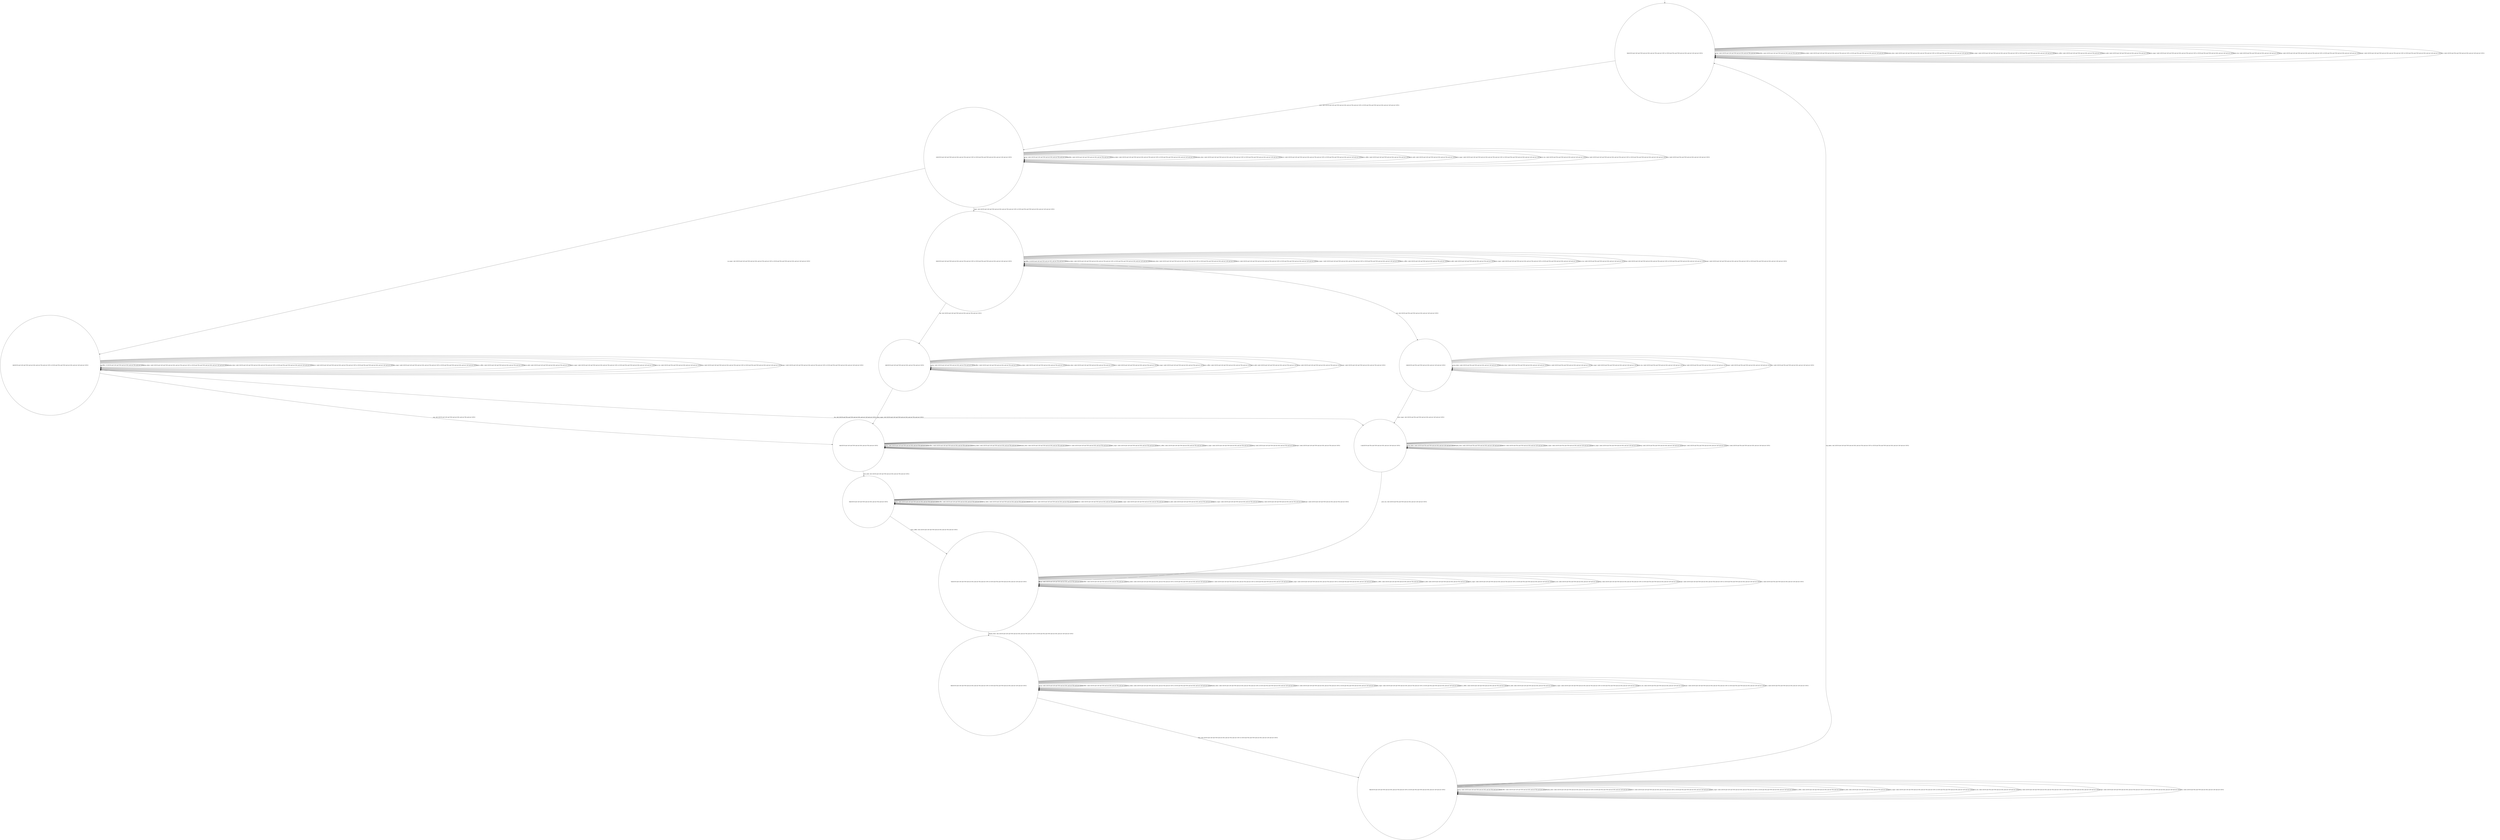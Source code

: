 digraph g {
	edge [lblstyle="above, sloped"];
	s0 [shape="circle" label="0@[((EUR and CAP and TON and not DOL and not TEA and not COF) or (EUR and TEA and TON and not DOL and not CAP and not COF))]"];
	s1 [shape="circle" label="1@[((EUR and CAP and TON and not DOL and not TEA and not COF) or (EUR and TEA and TON and not DOL and not CAP and not COF))]"];
	s2 [shape="circle" label="2@[((EUR and CAP and TON and not DOL and not TEA and not COF) or (EUR and TEA and TON and not DOL and not CAP and not COF))]"];
	s3 [shape="circle" label="3@[((EUR and CAP and TON and not DOL and not TEA and not COF) or (EUR and TEA and TON and not DOL and not CAP and not COF))]"];
	s4 [shape="circle" label="4@[((EUR and CAP and TON and not DOL and not TEA and not COF))]"];
	s5 [shape="circle" label="5@[((EUR and CAP and TON and not DOL and not TEA and not COF))]"];
	s6 [shape="circle" label="6@[((EUR and CAP and TON and not DOL and not TEA and not COF))]"];
	s7 [shape="circle" label="7@[((EUR and CAP and TON and not DOL and not TEA and not COF) or (EUR and TEA and TON and not DOL and not CAP and not COF))]"];
	s8 [shape="circle" label="8@[((EUR and CAP and TON and not DOL and not TEA and not COF) or (EUR and TEA and TON and not DOL and not CAP and not COF))]"];
	s9 [shape="circle" label="9@[((EUR and CAP and TON and not DOL and not TEA and not COF) or (EUR and TEA and TON and not DOL and not CAP and not COF))]"];
	s10 [shape="circle" label="10@[((EUR and TEA and TON and not DOL and not CAP and not COF))]"];
	s11 [shape="circle" label="11@[((EUR and TEA and TON and not DOL and not CAP and not COF))]"];
	s0 -> s0 [label="cap / nok() [((EUR and CAP and TON and not DOL and not TEA and not COF))]"];
	s0 -> s0 [label="coffee / nok() [((EUR and CAP and TON and not DOL and not TEA and not COF))]"];
	s0 -> s0 [label="cup_taken / nok() [((EUR and CAP and TON and not DOL and not TEA and not COF) or (EUR and TEA and TON and not DOL and not CAP and not COF))]"];
	s0 -> s0 [label="display_done / nok() [((EUR and CAP and TON and not DOL and not TEA and not COF) or (EUR and TEA and TON and not DOL and not CAP and not COF))]"];
	s0 -> s1 [label="euro / ok() [((EUR and CAP and TON and not DOL and not TEA and not COF) or (EUR and TEA and TON and not DOL and not CAP and not COF))]"];
	s0 -> s0 [label="no_sugar / nok() [((EUR and CAP and TON and not DOL and not TEA and not COF) or (EUR and TEA and TON and not DOL and not CAP and not COF))]"];
	s0 -> s0 [label="pour_coffee / nok() [((EUR and CAP and TON and not DOL and not TEA and not COF))]"];
	s0 -> s0 [label="pour_milk / nok() [((EUR and CAP and TON and not DOL and not TEA and not COF))]"];
	s0 -> s0 [label="pour_sugar / nok() [((EUR and CAP and TON and not DOL and not TEA and not COF) or (EUR and TEA and TON and not DOL and not CAP and not COF))]"];
	s0 -> s0 [label="pour_tea / nok() [((EUR and TEA and TON and not DOL and not CAP and not COF))]"];
	s0 -> s0 [label="ring / nok() [((EUR and CAP and TON and not DOL and not TEA and not COF) or (EUR and TEA and TON and not DOL and not CAP and not COF))]"];
	s0 -> s0 [label="sugar / nok() [((EUR and CAP and TON and not DOL and not TEA and not COF) or (EUR and TEA and TON and not DOL and not CAP and not COF))]"];
	s0 -> s0 [label="tea / nok() [((EUR and TEA and TON and not DOL and not CAP and not COF))]"];
	s1 -> s1 [label="cap / nok() [((EUR and CAP and TON and not DOL and not TEA and not COF))]"];
	s1 -> s1 [label="coffee / nok() [((EUR and CAP and TON and not DOL and not TEA and not COF))]"];
	s1 -> s1 [label="cup_taken / nok() [((EUR and CAP and TON and not DOL and not TEA and not COF) or (EUR and TEA and TON and not DOL and not CAP and not COF))]"];
	s1 -> s1 [label="display_done / nok() [((EUR and CAP and TON and not DOL and not TEA and not COF) or (EUR and TEA and TON and not DOL and not CAP and not COF))]"];
	s1 -> s1 [label="euro / nok() [((EUR and CAP and TON and not DOL and not TEA and not COF) or (EUR and TEA and TON and not DOL and not CAP and not COF))]"];
	s1 -> s2 [label="no_sugar / ok() [((EUR and CAP and TON and not DOL and not TEA and not COF) or (EUR and TEA and TON and not DOL and not CAP and not COF))]"];
	s1 -> s1 [label="pour_coffee / nok() [((EUR and CAP and TON and not DOL and not TEA and not COF))]"];
	s1 -> s1 [label="pour_milk / nok() [((EUR and CAP and TON and not DOL and not TEA and not COF))]"];
	s1 -> s1 [label="pour_sugar / nok() [((EUR and CAP and TON and not DOL and not TEA and not COF) or (EUR and TEA and TON and not DOL and not CAP and not COF))]"];
	s1 -> s1 [label="pour_tea / nok() [((EUR and TEA and TON and not DOL and not CAP and not COF))]"];
	s1 -> s1 [label="ring / nok() [((EUR and CAP and TON and not DOL and not TEA and not COF) or (EUR and TEA and TON and not DOL and not CAP and not COF))]"];
	s1 -> s3 [label="sugar / ok() [((EUR and CAP and TON and not DOL and not TEA and not COF) or (EUR and TEA and TON and not DOL and not CAP and not COF))]"];
	s1 -> s1 [label="tea / nok() [((EUR and TEA and TON and not DOL and not CAP and not COF))]"];
	s2 -> s5 [label="cap / ok() [((EUR and CAP and TON and not DOL and not TEA and not COF))]"];
	s2 -> s2 [label="coffee / Ω [((EUR and CAP and TON and not DOL and not TEA and not COF))]"];
	s2 -> s2 [label="cup_taken / nok() [((EUR and CAP and TON and not DOL and not TEA and not COF) or (EUR and TEA and TON and not DOL and not CAP and not COF))]"];
	s2 -> s2 [label="display_done / nok() [((EUR and CAP and TON and not DOL and not TEA and not COF) or (EUR and TEA and TON and not DOL and not CAP and not COF))]"];
	s2 -> s2 [label="euro / nok() [((EUR and CAP and TON and not DOL and not TEA and not COF) or (EUR and TEA and TON and not DOL and not CAP and not COF))]"];
	s2 -> s2 [label="no_sugar / nok() [((EUR and CAP and TON and not DOL and not TEA and not COF) or (EUR and TEA and TON and not DOL and not CAP and not COF))]"];
	s2 -> s2 [label="pour_coffee / nok() [((EUR and CAP and TON and not DOL and not TEA and not COF))]"];
	s2 -> s2 [label="pour_milk / nok() [((EUR and CAP and TON and not DOL and not TEA and not COF))]"];
	s2 -> s2 [label="pour_sugar / nok() [((EUR and CAP and TON and not DOL and not TEA and not COF) or (EUR and TEA and TON and not DOL and not CAP and not COF))]"];
	s2 -> s2 [label="pour_tea / nok() [((EUR and TEA and TON and not DOL and not CAP and not COF))]"];
	s2 -> s2 [label="ring / nok() [((EUR and CAP and TON and not DOL and not TEA and not COF) or (EUR and TEA and TON and not DOL and not CAP and not COF))]"];
	s2 -> s2 [label="sugar / void() [((EUR and CAP and TON and not DOL and not TEA and not COF) or (EUR and TEA and TON and not DOL and not CAP and not COF))]"];
	s2 -> s11 [label="tea / ok() [((EUR and TEA and TON and not DOL and not CAP and not COF))]"];
	s3 -> s4 [label="cap / ok() [((EUR and CAP and TON and not DOL and not TEA and not COF))]"];
	s3 -> s3 [label="coffee / Ω [((EUR and CAP and TON and not DOL and not TEA and not COF))]"];
	s3 -> s3 [label="cup_taken / nok() [((EUR and CAP and TON and not DOL and not TEA and not COF) or (EUR and TEA and TON and not DOL and not CAP and not COF))]"];
	s3 -> s3 [label="display_done / nok() [((EUR and CAP and TON and not DOL and not TEA and not COF) or (EUR and TEA and TON and not DOL and not CAP and not COF))]"];
	s3 -> s3 [label="euro / nok() [((EUR and CAP and TON and not DOL and not TEA and not COF) or (EUR and TEA and TON and not DOL and not CAP and not COF))]"];
	s3 -> s3 [label="no_sugar / void() [((EUR and CAP and TON and not DOL and not TEA and not COF) or (EUR and TEA and TON and not DOL and not CAP and not COF))]"];
	s3 -> s3 [label="pour_coffee / nok() [((EUR and CAP and TON and not DOL and not TEA and not COF))]"];
	s3 -> s3 [label="pour_milk / nok() [((EUR and CAP and TON and not DOL and not TEA and not COF))]"];
	s3 -> s3 [label="pour_sugar / nok() [((EUR and CAP and TON and not DOL and not TEA and not COF) or (EUR and TEA and TON and not DOL and not CAP and not COF))]"];
	s3 -> s3 [label="pour_tea / nok() [((EUR and TEA and TON and not DOL and not CAP and not COF))]"];
	s3 -> s3 [label="ring / nok() [((EUR and CAP and TON and not DOL and not TEA and not COF) or (EUR and TEA and TON and not DOL and not CAP and not COF))]"];
	s3 -> s3 [label="sugar / nok() [((EUR and CAP and TON and not DOL and not TEA and not COF) or (EUR and TEA and TON and not DOL and not CAP and not COF))]"];
	s3 -> s10 [label="tea / ok() [((EUR and TEA and TON and not DOL and not CAP and not COF))]"];
	s4 -> s4 [label="cap / nok() [((EUR and CAP and TON and not DOL and not TEA and not COF))]"];
	s4 -> s4 [label="coffee / void() [((EUR and CAP and TON and not DOL and not TEA and not COF))]"];
	s4 -> s4 [label="cup_taken / nok() [((EUR and CAP and TON and not DOL and not TEA and not COF))]"];
	s4 -> s4 [label="display_done / nok() [((EUR and CAP and TON and not DOL and not TEA and not COF))]"];
	s4 -> s4 [label="euro / nok() [((EUR and CAP and TON and not DOL and not TEA and not COF))]"];
	s4 -> s4 [label="no_sugar / nok() [((EUR and CAP and TON and not DOL and not TEA and not COF))]"];
	s4 -> s4 [label="pour_coffee / nok() [((EUR and CAP and TON and not DOL and not TEA and not COF))]"];
	s4 -> s4 [label="pour_milk / nok() [((EUR and CAP and TON and not DOL and not TEA and not COF))]"];
	s4 -> s5 [label="pour_sugar / ok() [((EUR and CAP and TON and not DOL and not TEA and not COF))]"];
	s4 -> s4 [label="ring / nok() [((EUR and CAP and TON and not DOL and not TEA and not COF))]"];
	s4 -> s4 [label="sugar / nok() [((EUR and CAP and TON and not DOL and not TEA and not COF))]"];
	s5 -> s5 [label="cap / nok() [((EUR and CAP and TON and not DOL and not TEA and not COF))]"];
	s5 -> s5 [label="coffee / void() [((EUR and CAP and TON and not DOL and not TEA and not COF))]"];
	s5 -> s5 [label="cup_taken / nok() [((EUR and CAP and TON and not DOL and not TEA and not COF))]"];
	s5 -> s5 [label="display_done / nok() [((EUR and CAP and TON and not DOL and not TEA and not COF))]"];
	s5 -> s5 [label="euro / nok() [((EUR and CAP and TON and not DOL and not TEA and not COF))]"];
	s5 -> s5 [label="no_sugar / nok() [((EUR and CAP and TON and not DOL and not TEA and not COF))]"];
	s5 -> s5 [label="pour_coffee / nok() [((EUR and CAP and TON and not DOL and not TEA and not COF))]"];
	s5 -> s6 [label="pour_milk / ok() [((EUR and CAP and TON and not DOL and not TEA and not COF))]"];
	s5 -> s5 [label="pour_sugar / nok() [((EUR and CAP and TON and not DOL and not TEA and not COF))]"];
	s5 -> s5 [label="ring / nok() [((EUR and CAP and TON and not DOL and not TEA and not COF))]"];
	s5 -> s5 [label="sugar / nok() [((EUR and CAP and TON and not DOL and not TEA and not COF))]"];
	s6 -> s6 [label="cap / nok() [((EUR and CAP and TON and not DOL and not TEA and not COF))]"];
	s6 -> s6 [label="coffee / nok() [((EUR and CAP and TON and not DOL and not TEA and not COF))]"];
	s6 -> s6 [label="cup_taken / nok() [((EUR and CAP and TON and not DOL and not TEA and not COF))]"];
	s6 -> s6 [label="display_done / nok() [((EUR and CAP and TON and not DOL and not TEA and not COF))]"];
	s6 -> s6 [label="euro / nok() [((EUR and CAP and TON and not DOL and not TEA and not COF))]"];
	s6 -> s6 [label="no_sugar / nok() [((EUR and CAP and TON and not DOL and not TEA and not COF))]"];
	s6 -> s7 [label="pour_coffee / ok() [((EUR and CAP and TON and not DOL and not TEA and not COF))]"];
	s6 -> s6 [label="pour_milk / nok() [((EUR and CAP and TON and not DOL and not TEA and not COF))]"];
	s6 -> s6 [label="pour_sugar / nok() [((EUR and CAP and TON and not DOL and not TEA and not COF))]"];
	s6 -> s6 [label="ring / nok() [((EUR and CAP and TON and not DOL and not TEA and not COF))]"];
	s6 -> s6 [label="sugar / nok() [((EUR and CAP and TON and not DOL and not TEA and not COF))]"];
	s7 -> s7 [label="cap / nok() [((EUR and CAP and TON and not DOL and not TEA and not COF))]"];
	s7 -> s7 [label="coffee / nok() [((EUR and CAP and TON and not DOL and not TEA and not COF))]"];
	s7 -> s7 [label="cup_taken / nok() [((EUR and CAP and TON and not DOL and not TEA and not COF) or (EUR and TEA and TON and not DOL and not CAP and not COF))]"];
	s7 -> s8 [label="display_done / ok() [((EUR and CAP and TON and not DOL and not TEA and not COF) or (EUR and TEA and TON and not DOL and not CAP and not COF))]"];
	s7 -> s7 [label="euro / nok() [((EUR and CAP and TON and not DOL and not TEA and not COF) or (EUR and TEA and TON and not DOL and not CAP and not COF))]"];
	s7 -> s7 [label="no_sugar / nok() [((EUR and CAP and TON and not DOL and not TEA and not COF) or (EUR and TEA and TON and not DOL and not CAP and not COF))]"];
	s7 -> s7 [label="pour_coffee / nok() [((EUR and CAP and TON and not DOL and not TEA and not COF))]"];
	s7 -> s7 [label="pour_milk / nok() [((EUR and CAP and TON and not DOL and not TEA and not COF))]"];
	s7 -> s7 [label="pour_sugar / nok() [((EUR and CAP and TON and not DOL and not TEA and not COF) or (EUR and TEA and TON and not DOL and not CAP and not COF))]"];
	s7 -> s7 [label="pour_tea / nok() [((EUR and TEA and TON and not DOL and not CAP and not COF))]"];
	s7 -> s7 [label="ring / nok() [((EUR and CAP and TON and not DOL and not TEA and not COF) or (EUR and TEA and TON and not DOL and not CAP and not COF))]"];
	s7 -> s7 [label="sugar / nok() [((EUR and CAP and TON and not DOL and not TEA and not COF) or (EUR and TEA and TON and not DOL and not CAP and not COF))]"];
	s7 -> s7 [label="tea / nok() [((EUR and TEA and TON and not DOL and not CAP and not COF))]"];
	s8 -> s8 [label="cap / nok() [((EUR and CAP and TON and not DOL and not TEA and not COF))]"];
	s8 -> s8 [label="coffee / nok() [((EUR and CAP and TON and not DOL and not TEA and not COF))]"];
	s8 -> s8 [label="cup_taken / nok() [((EUR and CAP and TON and not DOL and not TEA and not COF) or (EUR and TEA and TON and not DOL and not CAP and not COF))]"];
	s8 -> s8 [label="display_done / nok() [((EUR and CAP and TON and not DOL and not TEA and not COF) or (EUR and TEA and TON and not DOL and not CAP and not COF))]"];
	s8 -> s8 [label="euro / nok() [((EUR and CAP and TON and not DOL and not TEA and not COF) or (EUR and TEA and TON and not DOL and not CAP and not COF))]"];
	s8 -> s8 [label="no_sugar / nok() [((EUR and CAP and TON and not DOL and not TEA and not COF) or (EUR and TEA and TON and not DOL and not CAP and not COF))]"];
	s8 -> s8 [label="pour_coffee / nok() [((EUR and CAP and TON and not DOL and not TEA and not COF))]"];
	s8 -> s8 [label="pour_milk / nok() [((EUR and CAP and TON and not DOL and not TEA and not COF))]"];
	s8 -> s8 [label="pour_sugar / nok() [((EUR and CAP and TON and not DOL and not TEA and not COF) or (EUR and TEA and TON and not DOL and not CAP and not COF))]"];
	s8 -> s8 [label="pour_tea / nok() [((EUR and TEA and TON and not DOL and not CAP and not COF))]"];
	s8 -> s9 [label="ring / ok() [((EUR and CAP and TON and not DOL and not TEA and not COF) or (EUR and TEA and TON and not DOL and not CAP and not COF))]"];
	s8 -> s8 [label="sugar / nok() [((EUR and CAP and TON and not DOL and not TEA and not COF) or (EUR and TEA and TON and not DOL and not CAP and not COF))]"];
	s8 -> s8 [label="tea / nok() [((EUR and TEA and TON and not DOL and not CAP and not COF))]"];
	s9 -> s9 [label="cap / nok() [((EUR and CAP and TON and not DOL and not TEA and not COF))]"];
	s9 -> s9 [label="coffee / nok() [((EUR and CAP and TON and not DOL and not TEA and not COF))]"];
	s9 -> s0 [label="cup_taken / ok() [((EUR and CAP and TON and not DOL and not TEA and not COF) or (EUR and TEA and TON and not DOL and not CAP and not COF))]"];
	s9 -> s9 [label="display_done / nok() [((EUR and CAP and TON and not DOL and not TEA and not COF) or (EUR and TEA and TON and not DOL and not CAP and not COF))]"];
	s9 -> s9 [label="euro / nok() [((EUR and CAP and TON and not DOL and not TEA and not COF) or (EUR and TEA and TON and not DOL and not CAP and not COF))]"];
	s9 -> s9 [label="no_sugar / nok() [((EUR and CAP and TON and not DOL and not TEA and not COF) or (EUR and TEA and TON and not DOL and not CAP and not COF))]"];
	s9 -> s9 [label="pour_coffee / nok() [((EUR and CAP and TON and not DOL and not TEA and not COF))]"];
	s9 -> s9 [label="pour_milk / nok() [((EUR and CAP and TON and not DOL and not TEA and not COF))]"];
	s9 -> s9 [label="pour_sugar / nok() [((EUR and CAP and TON and not DOL and not TEA and not COF) or (EUR and TEA and TON and not DOL and not CAP and not COF))]"];
	s9 -> s9 [label="pour_tea / nok() [((EUR and TEA and TON and not DOL and not CAP and not COF))]"];
	s9 -> s9 [label="ring / nok() [((EUR and CAP and TON and not DOL and not TEA and not COF) or (EUR and TEA and TON and not DOL and not CAP and not COF))]"];
	s9 -> s9 [label="sugar / nok() [((EUR and CAP and TON and not DOL and not TEA and not COF) or (EUR and TEA and TON and not DOL and not CAP and not COF))]"];
	s9 -> s9 [label="tea / nok() [((EUR and TEA and TON and not DOL and not CAP and not COF))]"];
	s10 -> s10 [label="cup_taken / nok() [((EUR and TEA and TON and not DOL and not CAP and not COF))]"];
	s10 -> s10 [label="display_done / nok() [((EUR and TEA and TON and not DOL and not CAP and not COF))]"];
	s10 -> s10 [label="euro / nok() [((EUR and TEA and TON and not DOL and not CAP and not COF))]"];
	s10 -> s10 [label="no_sugar / nok() [((EUR and TEA and TON and not DOL and not CAP and not COF))]"];
	s10 -> s11 [label="pour_sugar / ok() [((EUR and TEA and TON and not DOL and not CAP and not COF))]"];
	s10 -> s10 [label="pour_tea / nok() [((EUR and TEA and TON and not DOL and not CAP and not COF))]"];
	s10 -> s10 [label="ring / nok() [((EUR and TEA and TON and not DOL and not CAP and not COF))]"];
	s10 -> s10 [label="sugar / nok() [((EUR and TEA and TON and not DOL and not CAP and not COF))]"];
	s10 -> s10 [label="tea / nok() [((EUR and TEA and TON and not DOL and not CAP and not COF))]"];
	s11 -> s11 [label="cup_taken / nok() [((EUR and TEA and TON and not DOL and not CAP and not COF))]"];
	s11 -> s11 [label="display_done / nok() [((EUR and TEA and TON and not DOL and not CAP and not COF))]"];
	s11 -> s11 [label="euro / nok() [((EUR and TEA and TON and not DOL and not CAP and not COF))]"];
	s11 -> s11 [label="no_sugar / nok() [((EUR and TEA and TON and not DOL and not CAP and not COF))]"];
	s11 -> s11 [label="pour_sugar / nok() [((EUR and TEA and TON and not DOL and not CAP and not COF))]"];
	s11 -> s7 [label="pour_tea / ok() [((EUR and TEA and TON and not DOL and not CAP and not COF))]"];
	s11 -> s11 [label="ring / nok() [((EUR and TEA and TON and not DOL and not CAP and not COF))]"];
	s11 -> s11 [label="sugar / nok() [((EUR and TEA and TON and not DOL and not CAP and not COF))]"];
	s11 -> s11 [label="tea / nok() [((EUR and TEA and TON and not DOL and not CAP and not COF))]"];
	__start0 [label="" shape="none" width="0" height="0"];
	__start0 -> s0;
}
